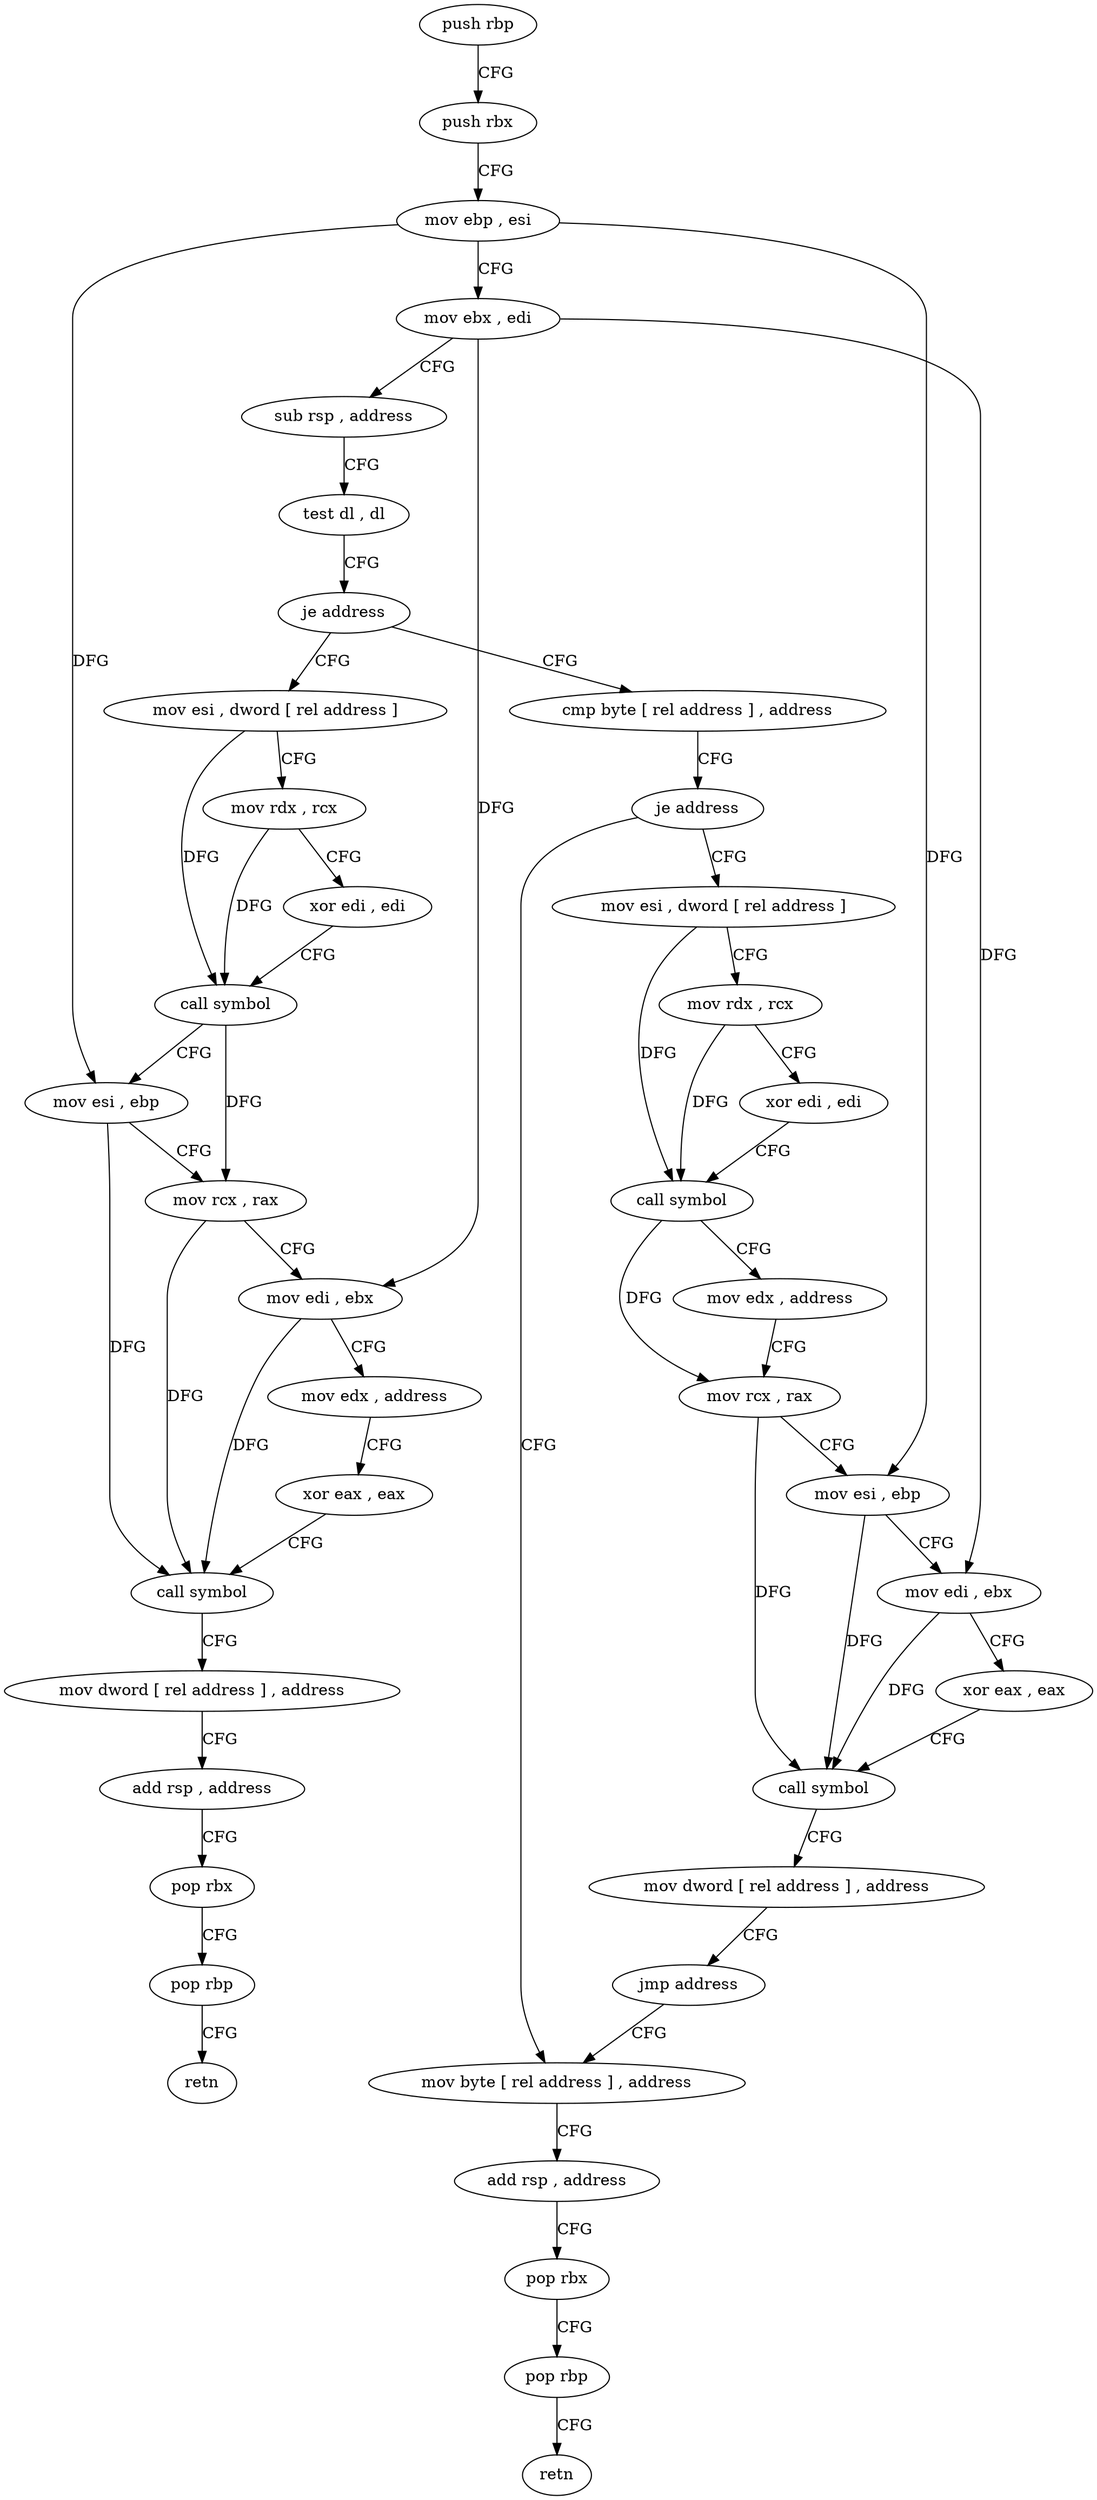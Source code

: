 digraph "func" {
"4229712" [label = "push rbp" ]
"4229713" [label = "push rbx" ]
"4229714" [label = "mov ebp , esi" ]
"4229716" [label = "mov ebx , edi" ]
"4229718" [label = "sub rsp , address" ]
"4229722" [label = "test dl , dl" ]
"4229724" [label = "je address" ]
"4229808" [label = "mov esi , dword [ rel address ]" ]
"4229726" [label = "cmp byte [ rel address ] , address" ]
"4229814" [label = "mov rdx , rcx" ]
"4229817" [label = "xor edi , edi" ]
"4229819" [label = "call symbol" ]
"4229824" [label = "mov esi , ebp" ]
"4229826" [label = "mov rcx , rax" ]
"4229829" [label = "mov edi , ebx" ]
"4229831" [label = "mov edx , address" ]
"4229836" [label = "xor eax , eax" ]
"4229838" [label = "call symbol" ]
"4229843" [label = "mov dword [ rel address ] , address" ]
"4229853" [label = "add rsp , address" ]
"4229857" [label = "pop rbx" ]
"4229858" [label = "pop rbp" ]
"4229859" [label = "retn" ]
"4229733" [label = "je address" ]
"4229752" [label = "mov esi , dword [ rel address ]" ]
"4229735" [label = "mov byte [ rel address ] , address" ]
"4229758" [label = "mov rdx , rcx" ]
"4229761" [label = "xor edi , edi" ]
"4229763" [label = "call symbol" ]
"4229768" [label = "mov edx , address" ]
"4229773" [label = "mov rcx , rax" ]
"4229776" [label = "mov esi , ebp" ]
"4229778" [label = "mov edi , ebx" ]
"4229780" [label = "xor eax , eax" ]
"4229782" [label = "call symbol" ]
"4229787" [label = "mov dword [ rel address ] , address" ]
"4229797" [label = "jmp address" ]
"4229742" [label = "add rsp , address" ]
"4229746" [label = "pop rbx" ]
"4229747" [label = "pop rbp" ]
"4229748" [label = "retn" ]
"4229712" -> "4229713" [ label = "CFG" ]
"4229713" -> "4229714" [ label = "CFG" ]
"4229714" -> "4229716" [ label = "CFG" ]
"4229714" -> "4229824" [ label = "DFG" ]
"4229714" -> "4229776" [ label = "DFG" ]
"4229716" -> "4229718" [ label = "CFG" ]
"4229716" -> "4229829" [ label = "DFG" ]
"4229716" -> "4229778" [ label = "DFG" ]
"4229718" -> "4229722" [ label = "CFG" ]
"4229722" -> "4229724" [ label = "CFG" ]
"4229724" -> "4229808" [ label = "CFG" ]
"4229724" -> "4229726" [ label = "CFG" ]
"4229808" -> "4229814" [ label = "CFG" ]
"4229808" -> "4229819" [ label = "DFG" ]
"4229726" -> "4229733" [ label = "CFG" ]
"4229814" -> "4229817" [ label = "CFG" ]
"4229814" -> "4229819" [ label = "DFG" ]
"4229817" -> "4229819" [ label = "CFG" ]
"4229819" -> "4229824" [ label = "CFG" ]
"4229819" -> "4229826" [ label = "DFG" ]
"4229824" -> "4229826" [ label = "CFG" ]
"4229824" -> "4229838" [ label = "DFG" ]
"4229826" -> "4229829" [ label = "CFG" ]
"4229826" -> "4229838" [ label = "DFG" ]
"4229829" -> "4229831" [ label = "CFG" ]
"4229829" -> "4229838" [ label = "DFG" ]
"4229831" -> "4229836" [ label = "CFG" ]
"4229836" -> "4229838" [ label = "CFG" ]
"4229838" -> "4229843" [ label = "CFG" ]
"4229843" -> "4229853" [ label = "CFG" ]
"4229853" -> "4229857" [ label = "CFG" ]
"4229857" -> "4229858" [ label = "CFG" ]
"4229858" -> "4229859" [ label = "CFG" ]
"4229733" -> "4229752" [ label = "CFG" ]
"4229733" -> "4229735" [ label = "CFG" ]
"4229752" -> "4229758" [ label = "CFG" ]
"4229752" -> "4229763" [ label = "DFG" ]
"4229735" -> "4229742" [ label = "CFG" ]
"4229758" -> "4229761" [ label = "CFG" ]
"4229758" -> "4229763" [ label = "DFG" ]
"4229761" -> "4229763" [ label = "CFG" ]
"4229763" -> "4229768" [ label = "CFG" ]
"4229763" -> "4229773" [ label = "DFG" ]
"4229768" -> "4229773" [ label = "CFG" ]
"4229773" -> "4229776" [ label = "CFG" ]
"4229773" -> "4229782" [ label = "DFG" ]
"4229776" -> "4229778" [ label = "CFG" ]
"4229776" -> "4229782" [ label = "DFG" ]
"4229778" -> "4229780" [ label = "CFG" ]
"4229778" -> "4229782" [ label = "DFG" ]
"4229780" -> "4229782" [ label = "CFG" ]
"4229782" -> "4229787" [ label = "CFG" ]
"4229787" -> "4229797" [ label = "CFG" ]
"4229797" -> "4229735" [ label = "CFG" ]
"4229742" -> "4229746" [ label = "CFG" ]
"4229746" -> "4229747" [ label = "CFG" ]
"4229747" -> "4229748" [ label = "CFG" ]
}
